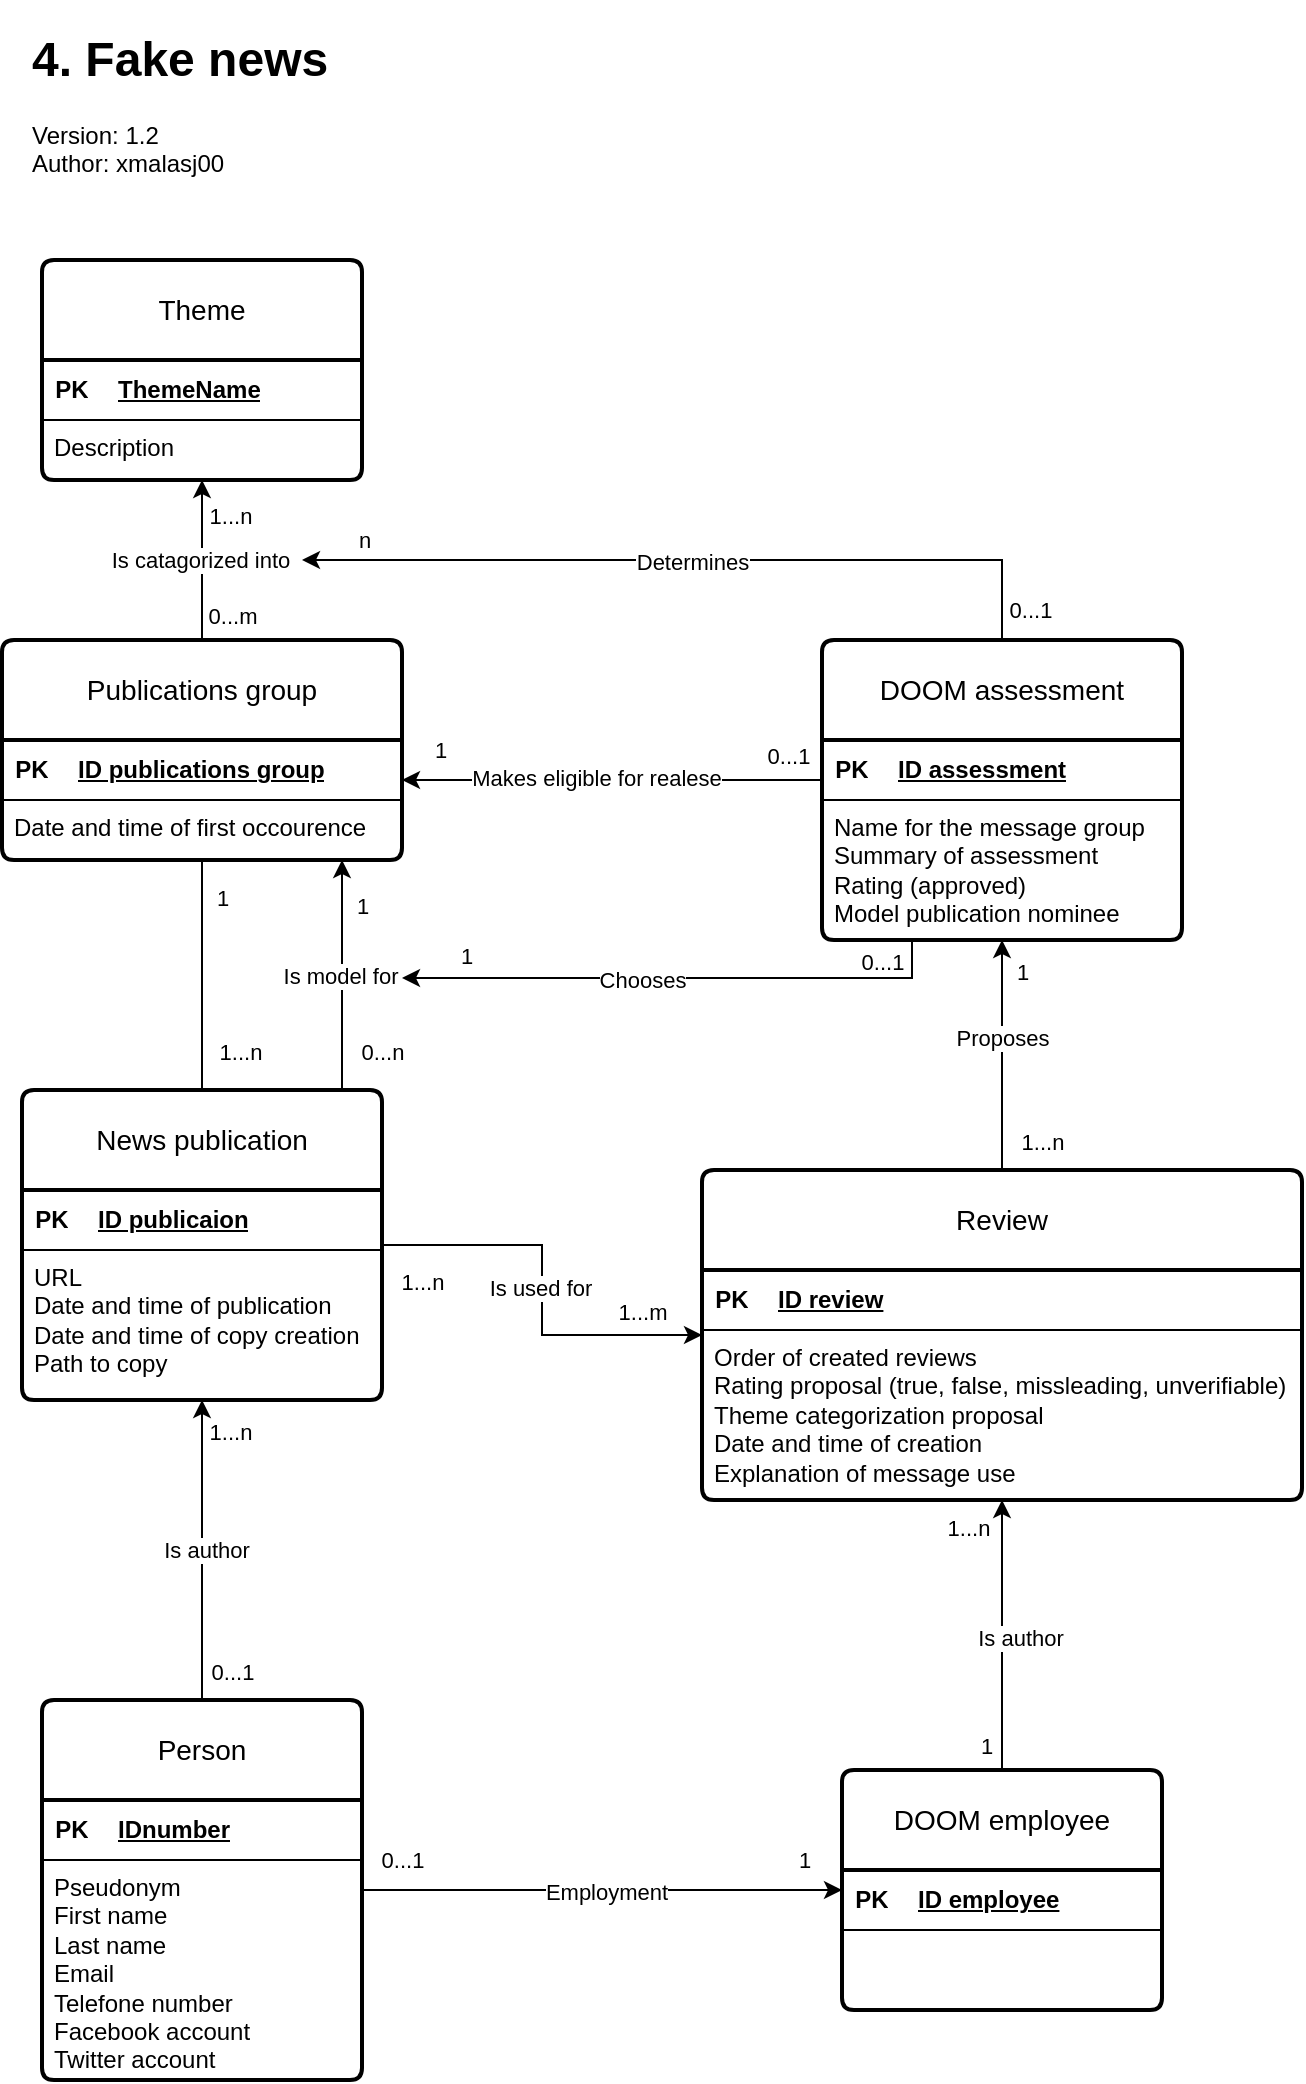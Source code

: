 <mxfile version="22.0.3" type="device" pages="3">
  <diagram name="Page-1" id="jzCJeAY906Bp5IOmcjlO">
    <mxGraphModel dx="115" dy="1662" grid="1" gridSize="10" guides="1" tooltips="1" connect="1" arrows="1" fold="1" page="1" pageScale="1" pageWidth="850" pageHeight="1100" math="0" shadow="0">
      <root>
        <mxCell id="0" />
        <mxCell id="1" parent="0" />
        <mxCell id="eXVUfyhc1ENFnslrEo9_-1" style="edgeStyle=orthogonalEdgeStyle;rounded=0;orthogonalLoop=1;jettySize=auto;html=1;startArrow=none;startFill=0;endArrow=none;endFill=0;" parent="1" source="eXVUfyhc1ENFnslrEo9_-125" target="eXVUfyhc1ENFnslrEo9_-123" edge="1">
          <mxGeometry relative="1" as="geometry" />
        </mxCell>
        <mxCell id="eXVUfyhc1ENFnslrEo9_-3" value="1...n" style="edgeLabel;html=1;align=center;verticalAlign=middle;resizable=0;points=[];" parent="eXVUfyhc1ENFnslrEo9_-1" vertex="1" connectable="0">
          <mxGeometry x="-0.457" y="2" relative="1" as="geometry">
            <mxPoint x="21" y="12" as="offset" />
          </mxGeometry>
        </mxCell>
        <mxCell id="eXVUfyhc1ENFnslrEo9_-4" value="1" style="edgeLabel;html=1;align=center;verticalAlign=middle;resizable=0;points=[];" parent="eXVUfyhc1ENFnslrEo9_-1" vertex="1" connectable="0">
          <mxGeometry x="0.486" relative="1" as="geometry">
            <mxPoint x="10" y="-11" as="offset" />
          </mxGeometry>
        </mxCell>
        <mxCell id="eXVUfyhc1ENFnslrEo9_-7" style="edgeStyle=orthogonalEdgeStyle;rounded=0;orthogonalLoop=1;jettySize=auto;html=1;" parent="1" source="eXVUfyhc1ENFnslrEo9_-133" target="eXVUfyhc1ENFnslrEo9_-125" edge="1">
          <mxGeometry relative="1" as="geometry">
            <mxPoint x="248" y="-235" as="targetPoint" />
            <Array as="points" />
            <mxPoint x="1120.048" y="-180" as="sourcePoint" />
          </mxGeometry>
        </mxCell>
        <mxCell id="eXVUfyhc1ENFnslrEo9_-26" value="1...n" style="edgeLabel;html=1;align=center;verticalAlign=middle;resizable=0;points=[];" parent="eXVUfyhc1ENFnslrEo9_-7" vertex="1" connectable="0">
          <mxGeometry x="0.676" y="2" relative="1" as="geometry">
            <mxPoint x="16" y="-9" as="offset" />
          </mxGeometry>
        </mxCell>
        <mxCell id="eXVUfyhc1ENFnslrEo9_-81" value="Is author" style="edgeLabel;html=1;align=center;verticalAlign=middle;resizable=0;points=[];" parent="eXVUfyhc1ENFnslrEo9_-7" vertex="1" connectable="0">
          <mxGeometry y="-2" relative="1" as="geometry">
            <mxPoint as="offset" />
          </mxGeometry>
        </mxCell>
        <mxCell id="urYyb6mPqTghkZXbsP7s-1" value="0...1" style="edgeLabel;html=1;align=center;verticalAlign=middle;resizable=0;points=[];" parent="eXVUfyhc1ENFnslrEo9_-7" vertex="1" connectable="0">
          <mxGeometry x="-0.838" y="2" relative="1" as="geometry">
            <mxPoint x="17" y="-2" as="offset" />
          </mxGeometry>
        </mxCell>
        <mxCell id="eXVUfyhc1ENFnslrEo9_-82" style="edgeStyle=orthogonalEdgeStyle;rounded=0;orthogonalLoop=1;jettySize=auto;html=1;" parent="1" source="urYyb6mPqTghkZXbsP7s-4" target="eXVUfyhc1ENFnslrEo9_-127" edge="1">
          <mxGeometry relative="1" as="geometry">
            <Array as="points" />
            <mxPoint x="1350" y="-180" as="sourcePoint" />
          </mxGeometry>
        </mxCell>
        <mxCell id="eXVUfyhc1ENFnslrEo9_-83" value="Is author" style="edgeLabel;html=1;align=center;verticalAlign=middle;resizable=0;points=[];rotation=0;" parent="eXVUfyhc1ENFnslrEo9_-82" vertex="1" connectable="0">
          <mxGeometry x="-0.04" relative="1" as="geometry">
            <mxPoint x="9" y="-1" as="offset" />
          </mxGeometry>
        </mxCell>
        <mxCell id="eXVUfyhc1ENFnslrEo9_-85" value="1...n" style="edgeLabel;html=1;align=center;verticalAlign=middle;resizable=0;points=[];rotation=0;" parent="eXVUfyhc1ENFnslrEo9_-82" vertex="1" connectable="0">
          <mxGeometry x="0.838" y="1" relative="1" as="geometry">
            <mxPoint x="-16" y="3" as="offset" />
          </mxGeometry>
        </mxCell>
        <mxCell id="eXVUfyhc1ENFnslrEo9_-86" value="1" style="edgeLabel;html=1;align=center;verticalAlign=middle;resizable=0;points=[];" parent="eXVUfyhc1ENFnslrEo9_-82" vertex="1" connectable="0">
          <mxGeometry x="-0.908" y="4" relative="1" as="geometry">
            <mxPoint x="-4" y="-6" as="offset" />
          </mxGeometry>
        </mxCell>
        <mxCell id="eXVUfyhc1ENFnslrEo9_-61" style="edgeStyle=orthogonalEdgeStyle;rounded=0;orthogonalLoop=1;jettySize=auto;html=1;" parent="1" source="eXVUfyhc1ENFnslrEo9_-127" target="eXVUfyhc1ENFnslrEo9_-121" edge="1">
          <mxGeometry relative="1" as="geometry" />
        </mxCell>
        <mxCell id="eXVUfyhc1ENFnslrEo9_-73" value="Proposes" style="edgeLabel;html=1;align=center;verticalAlign=middle;resizable=0;points=[];" parent="eXVUfyhc1ENFnslrEo9_-61" vertex="1" connectable="0">
          <mxGeometry x="0.141" y="1" relative="1" as="geometry">
            <mxPoint x="1" y="-1" as="offset" />
          </mxGeometry>
        </mxCell>
        <mxCell id="eXVUfyhc1ENFnslrEo9_-92" value="1...n" style="edgeLabel;html=1;align=center;verticalAlign=middle;resizable=0;points=[];" parent="eXVUfyhc1ENFnslrEo9_-61" vertex="1" connectable="0">
          <mxGeometry x="-0.827" y="1" relative="1" as="geometry">
            <mxPoint x="21" y="-4" as="offset" />
          </mxGeometry>
        </mxCell>
        <mxCell id="eXVUfyhc1ENFnslrEo9_-93" value="1" style="edgeLabel;html=1;align=center;verticalAlign=middle;resizable=0;points=[];" parent="eXVUfyhc1ENFnslrEo9_-61" vertex="1" connectable="0">
          <mxGeometry x="0.729" y="-1" relative="1" as="geometry">
            <mxPoint x="9" as="offset" />
          </mxGeometry>
        </mxCell>
        <mxCell id="eXVUfyhc1ENFnslrEo9_-57" style="edgeStyle=orthogonalEdgeStyle;rounded=0;orthogonalLoop=1;jettySize=auto;html=1;" parent="1" source="eXVUfyhc1ENFnslrEo9_-121" target="eXVUfyhc1ENFnslrEo9_-123" edge="1">
          <mxGeometry relative="1" as="geometry">
            <mxPoint x="278" y="-575" as="targetPoint" />
            <Array as="points">
              <mxPoint x="1230" y="-700" />
              <mxPoint x="1230" y="-700" />
            </Array>
          </mxGeometry>
        </mxCell>
        <mxCell id="eXVUfyhc1ENFnslrEo9_-58" value="Makes eligible for realese" style="edgeLabel;html=1;align=center;verticalAlign=middle;resizable=0;points=[];" parent="eXVUfyhc1ENFnslrEo9_-57" vertex="1" connectable="0">
          <mxGeometry x="0.074" y="1" relative="1" as="geometry">
            <mxPoint y="-2" as="offset" />
          </mxGeometry>
        </mxCell>
        <mxCell id="eXVUfyhc1ENFnslrEo9_-59" value="1" style="edgeLabel;html=1;align=center;verticalAlign=middle;resizable=0;points=[];" parent="eXVUfyhc1ENFnslrEo9_-57" vertex="1" connectable="0">
          <mxGeometry x="0.691" relative="1" as="geometry">
            <mxPoint x="-14" y="-15" as="offset" />
          </mxGeometry>
        </mxCell>
        <mxCell id="urYyb6mPqTghkZXbsP7s-15" value="0...1" style="edgeLabel;html=1;align=center;verticalAlign=middle;resizable=0;points=[];" parent="eXVUfyhc1ENFnslrEo9_-57" vertex="1" connectable="0">
          <mxGeometry x="-0.84" y="-3" relative="1" as="geometry">
            <mxPoint y="-9" as="offset" />
          </mxGeometry>
        </mxCell>
        <mxCell id="9F37Rdby8hNlXa3aK6KE-1" style="edgeStyle=orthogonalEdgeStyle;rounded=0;orthogonalLoop=1;jettySize=auto;html=1;" edge="1" parent="1" source="eXVUfyhc1ENFnslrEo9_-121">
          <mxGeometry relative="1" as="geometry">
            <mxPoint x="1120" y="-810" as="targetPoint" />
            <Array as="points">
              <mxPoint x="1470" y="-810" />
            </Array>
          </mxGeometry>
        </mxCell>
        <mxCell id="9F37Rdby8hNlXa3aK6KE-6" value="Determines" style="edgeLabel;html=1;align=center;verticalAlign=middle;resizable=0;points=[];" vertex="1" connectable="0" parent="9F37Rdby8hNlXa3aK6KE-1">
          <mxGeometry x="0.002" y="1" relative="1" as="geometry">
            <mxPoint as="offset" />
          </mxGeometry>
        </mxCell>
        <mxCell id="9F37Rdby8hNlXa3aK6KE-7" value="0...1" style="edgeLabel;html=1;align=center;verticalAlign=middle;resizable=0;points=[];" vertex="1" connectable="0" parent="9F37Rdby8hNlXa3aK6KE-1">
          <mxGeometry x="-0.923" y="-1" relative="1" as="geometry">
            <mxPoint x="13" as="offset" />
          </mxGeometry>
        </mxCell>
        <mxCell id="9F37Rdby8hNlXa3aK6KE-8" value="n" style="edgeLabel;html=1;align=center;verticalAlign=middle;resizable=0;points=[];" vertex="1" connectable="0" parent="9F37Rdby8hNlXa3aK6KE-1">
          <mxGeometry x="0.843" y="-1" relative="1" as="geometry">
            <mxPoint y="-9" as="offset" />
          </mxGeometry>
        </mxCell>
        <mxCell id="eXVUfyhc1ENFnslrEo9_-121" value="DOOM assessment" style="swimlane;childLayout=stackLayout;horizontal=1;startSize=50;horizontalStack=0;rounded=1;fontSize=14;fontStyle=0;strokeWidth=2;resizeParent=0;resizeLast=1;shadow=0;dashed=0;align=center;arcSize=4;whiteSpace=wrap;html=1;" parent="1" vertex="1">
          <mxGeometry x="1380" y="-770" width="180" height="150" as="geometry" />
        </mxCell>
        <mxCell id="eXVUfyhc1ENFnslrEo9_-160" value="" style="shape=table;startSize=0;container=1;collapsible=1;childLayout=tableLayout;fixedRows=1;rowLines=0;fontStyle=0;align=center;resizeLast=1;strokeColor=none;fillColor=none;collapsible=0;" parent="eXVUfyhc1ENFnslrEo9_-121" vertex="1">
          <mxGeometry y="50" width="180" height="30" as="geometry" />
        </mxCell>
        <mxCell id="eXVUfyhc1ENFnslrEo9_-201" value="" style="shape=tableRow;horizontal=0;startSize=0;swimlaneHead=0;swimlaneBody=0;fillColor=none;collapsible=0;dropTarget=0;points=[[0,0.5],[1,0.5]];portConstraint=eastwest;top=0;left=0;right=0;bottom=1;" parent="eXVUfyhc1ENFnslrEo9_-160" vertex="1">
          <mxGeometry width="180" height="30" as="geometry" />
        </mxCell>
        <mxCell id="eXVUfyhc1ENFnslrEo9_-202" value="PK" style="shape=partialRectangle;connectable=0;fillColor=none;top=0;left=0;bottom=0;right=0;fontStyle=1;overflow=hidden;whiteSpace=wrap;html=1;" parent="eXVUfyhc1ENFnslrEo9_-201" vertex="1">
          <mxGeometry width="30" height="30" as="geometry">
            <mxRectangle width="30" height="30" as="alternateBounds" />
          </mxGeometry>
        </mxCell>
        <mxCell id="eXVUfyhc1ENFnslrEo9_-203" value="ID assessment" style="shape=partialRectangle;connectable=0;fillColor=none;top=0;left=0;bottom=0;right=0;align=left;spacingLeft=6;fontStyle=5;overflow=hidden;whiteSpace=wrap;html=1;" parent="eXVUfyhc1ENFnslrEo9_-201" vertex="1">
          <mxGeometry x="30" width="150" height="30" as="geometry">
            <mxRectangle width="150" height="30" as="alternateBounds" />
          </mxGeometry>
        </mxCell>
        <mxCell id="eXVUfyhc1ENFnslrEo9_-122" value="Name for the message group&lt;br&gt;Summary of assessment&lt;br&gt;Rating (approved)&lt;br&gt;Model publication nominee" style="align=left;strokeColor=none;fillColor=none;spacingLeft=4;fontSize=12;verticalAlign=top;resizable=0;rotatable=0;part=1;html=1;" parent="eXVUfyhc1ENFnslrEo9_-121" vertex="1">
          <mxGeometry y="80" width="180" height="70" as="geometry" />
        </mxCell>
        <mxCell id="eXVUfyhc1ENFnslrEo9_-207" style="edgeStyle=orthogonalEdgeStyle;rounded=0;orthogonalLoop=1;jettySize=auto;html=1;exitX=0.5;exitY=0;exitDx=0;exitDy=0;" parent="1" source="eXVUfyhc1ENFnslrEo9_-123" target="eXVUfyhc1ENFnslrEo9_-129" edge="1">
          <mxGeometry relative="1" as="geometry" />
        </mxCell>
        <mxCell id="eXVUfyhc1ENFnslrEo9_-208" value="Is catagorized into" style="edgeLabel;html=1;align=center;verticalAlign=middle;resizable=0;points=[];" parent="eXVUfyhc1ENFnslrEo9_-207" vertex="1" connectable="0">
          <mxGeometry x="-0.005" y="1" relative="1" as="geometry">
            <mxPoint as="offset" />
          </mxGeometry>
        </mxCell>
        <mxCell id="eXVUfyhc1ENFnslrEo9_-209" value="1...n" style="edgeLabel;html=1;align=center;verticalAlign=middle;resizable=0;points=[];" parent="eXVUfyhc1ENFnslrEo9_-207" vertex="1" connectable="0">
          <mxGeometry x="0.553" y="1" relative="1" as="geometry">
            <mxPoint x="15" as="offset" />
          </mxGeometry>
        </mxCell>
        <mxCell id="eXVUfyhc1ENFnslrEo9_-210" value="0...m" style="edgeLabel;html=1;align=center;verticalAlign=middle;resizable=0;points=[];" parent="eXVUfyhc1ENFnslrEo9_-207" vertex="1" connectable="0">
          <mxGeometry x="-0.659" y="-1" relative="1" as="geometry">
            <mxPoint x="14" y="1" as="offset" />
          </mxGeometry>
        </mxCell>
        <mxCell id="eXVUfyhc1ENFnslrEo9_-123" value="Publications group" style="swimlane;childLayout=stackLayout;horizontal=1;startSize=50;horizontalStack=0;rounded=1;fontSize=14;fontStyle=0;strokeWidth=2;resizeParent=0;resizeLast=1;shadow=0;dashed=0;align=center;arcSize=4;whiteSpace=wrap;html=1;" parent="1" vertex="1">
          <mxGeometry x="970" y="-770" width="200" height="110" as="geometry" />
        </mxCell>
        <mxCell id="eXVUfyhc1ENFnslrEo9_-143" value="" style="shape=table;startSize=0;container=1;collapsible=1;childLayout=tableLayout;fixedRows=1;rowLines=0;fontStyle=0;align=center;resizeLast=1;strokeColor=none;fillColor=none;collapsible=0;" parent="eXVUfyhc1ENFnslrEo9_-123" vertex="1">
          <mxGeometry y="50" width="200" height="30" as="geometry" />
        </mxCell>
        <mxCell id="eXVUfyhc1ENFnslrEo9_-144" value="" style="shape=tableRow;horizontal=0;startSize=0;swimlaneHead=0;swimlaneBody=0;fillColor=none;collapsible=0;dropTarget=0;points=[[0,0.5],[1,0.5]];portConstraint=eastwest;top=0;left=0;right=0;bottom=1;" parent="eXVUfyhc1ENFnslrEo9_-143" vertex="1">
          <mxGeometry width="200" height="30" as="geometry" />
        </mxCell>
        <mxCell id="eXVUfyhc1ENFnslrEo9_-145" value="PK" style="shape=partialRectangle;connectable=0;fillColor=none;top=0;left=0;bottom=0;right=0;fontStyle=1;overflow=hidden;whiteSpace=wrap;html=1;" parent="eXVUfyhc1ENFnslrEo9_-144" vertex="1">
          <mxGeometry width="30" height="30" as="geometry">
            <mxRectangle width="30" height="30" as="alternateBounds" />
          </mxGeometry>
        </mxCell>
        <mxCell id="eXVUfyhc1ENFnslrEo9_-146" value="&lt;b style=&quot;&quot;&gt;ID publications group&lt;/b&gt;" style="shape=partialRectangle;connectable=0;fillColor=none;top=0;left=0;bottom=0;right=0;align=left;spacingLeft=6;fontStyle=5;overflow=hidden;whiteSpace=wrap;html=1;" parent="eXVUfyhc1ENFnslrEo9_-144" vertex="1">
          <mxGeometry x="30" width="170" height="30" as="geometry">
            <mxRectangle width="170" height="30" as="alternateBounds" />
          </mxGeometry>
        </mxCell>
        <mxCell id="eXVUfyhc1ENFnslrEo9_-124" value="Date and time of first occourence" style="align=left;strokeColor=none;fillColor=none;spacingLeft=4;fontSize=12;verticalAlign=top;resizable=0;rotatable=0;part=1;html=1;" parent="eXVUfyhc1ENFnslrEo9_-123" vertex="1">
          <mxGeometry y="80" width="200" height="30" as="geometry" />
        </mxCell>
        <mxCell id="TGEkAZNxtUuS4Z9xAgS--1" style="edgeStyle=orthogonalEdgeStyle;rounded=0;orthogonalLoop=1;jettySize=auto;html=1;" edge="1" parent="1" source="eXVUfyhc1ENFnslrEo9_-125" target="eXVUfyhc1ENFnslrEo9_-127">
          <mxGeometry relative="1" as="geometry" />
        </mxCell>
        <mxCell id="TGEkAZNxtUuS4Z9xAgS--2" value="1...n" style="edgeLabel;html=1;align=center;verticalAlign=middle;resizable=0;points=[];" vertex="1" connectable="0" parent="TGEkAZNxtUuS4Z9xAgS--1">
          <mxGeometry x="-0.803" y="-1" relative="1" as="geometry">
            <mxPoint y="17" as="offset" />
          </mxGeometry>
        </mxCell>
        <mxCell id="TGEkAZNxtUuS4Z9xAgS--3" value="1...m" style="edgeLabel;html=1;align=center;verticalAlign=middle;resizable=0;points=[];" vertex="1" connectable="0" parent="TGEkAZNxtUuS4Z9xAgS--1">
          <mxGeometry x="0.797" y="-3" relative="1" as="geometry">
            <mxPoint x="-9" y="-15" as="offset" />
          </mxGeometry>
        </mxCell>
        <mxCell id="TGEkAZNxtUuS4Z9xAgS--4" value="Is used for" style="edgeLabel;html=1;align=center;verticalAlign=middle;resizable=0;points=[];" vertex="1" connectable="0" parent="TGEkAZNxtUuS4Z9xAgS--1">
          <mxGeometry x="-0.013" y="-1" relative="1" as="geometry">
            <mxPoint as="offset" />
          </mxGeometry>
        </mxCell>
        <mxCell id="9F37Rdby8hNlXa3aK6KE-2" style="edgeStyle=orthogonalEdgeStyle;rounded=0;orthogonalLoop=1;jettySize=auto;html=1;" edge="1" parent="1" source="eXVUfyhc1ENFnslrEo9_-125" target="eXVUfyhc1ENFnslrEo9_-123">
          <mxGeometry relative="1" as="geometry">
            <Array as="points">
              <mxPoint x="1140" y="-600" />
              <mxPoint x="1140" y="-600" />
            </Array>
          </mxGeometry>
        </mxCell>
        <mxCell id="9F37Rdby8hNlXa3aK6KE-3" value="Is model for" style="edgeLabel;html=1;align=center;verticalAlign=middle;resizable=0;points=[];" vertex="1" connectable="0" parent="9F37Rdby8hNlXa3aK6KE-2">
          <mxGeometry x="-0.009" y="1" relative="1" as="geometry">
            <mxPoint as="offset" />
          </mxGeometry>
        </mxCell>
        <mxCell id="9F37Rdby8hNlXa3aK6KE-4" value="0...n" style="edgeLabel;html=1;align=center;verticalAlign=middle;resizable=0;points=[];" vertex="1" connectable="0" parent="9F37Rdby8hNlXa3aK6KE-2">
          <mxGeometry x="-0.657" relative="1" as="geometry">
            <mxPoint x="20" as="offset" />
          </mxGeometry>
        </mxCell>
        <mxCell id="9F37Rdby8hNlXa3aK6KE-5" value="1" style="edgeLabel;html=1;align=center;verticalAlign=middle;resizable=0;points=[];" vertex="1" connectable="0" parent="9F37Rdby8hNlXa3aK6KE-2">
          <mxGeometry x="0.448" y="3" relative="1" as="geometry">
            <mxPoint x="13" y="-9" as="offset" />
          </mxGeometry>
        </mxCell>
        <mxCell id="eXVUfyhc1ENFnslrEo9_-125" value="News publication" style="swimlane;childLayout=stackLayout;horizontal=1;startSize=50;horizontalStack=0;rounded=1;fontSize=14;fontStyle=0;strokeWidth=2;resizeParent=0;resizeLast=1;shadow=0;dashed=0;align=center;arcSize=4;whiteSpace=wrap;html=1;" parent="1" vertex="1">
          <mxGeometry x="980" y="-545" width="180" height="155" as="geometry" />
        </mxCell>
        <mxCell id="eXVUfyhc1ENFnslrEo9_-147" value="" style="shape=table;startSize=0;container=1;collapsible=1;childLayout=tableLayout;fixedRows=1;rowLines=0;fontStyle=0;align=center;resizeLast=1;strokeColor=none;fillColor=none;collapsible=0;" parent="eXVUfyhc1ENFnslrEo9_-125" vertex="1">
          <mxGeometry y="50" width="180" height="30" as="geometry" />
        </mxCell>
        <mxCell id="eXVUfyhc1ENFnslrEo9_-198" value="" style="shape=tableRow;horizontal=0;startSize=0;swimlaneHead=0;swimlaneBody=0;fillColor=none;collapsible=0;dropTarget=0;points=[[0,0.5],[1,0.5]];portConstraint=eastwest;top=0;left=0;right=0;bottom=1;" parent="eXVUfyhc1ENFnslrEo9_-147" vertex="1">
          <mxGeometry width="180" height="30" as="geometry" />
        </mxCell>
        <mxCell id="eXVUfyhc1ENFnslrEo9_-199" value="PK" style="shape=partialRectangle;connectable=0;fillColor=none;top=0;left=0;bottom=0;right=0;fontStyle=1;overflow=hidden;whiteSpace=wrap;html=1;" parent="eXVUfyhc1ENFnslrEo9_-198" vertex="1">
          <mxGeometry width="30" height="30" as="geometry">
            <mxRectangle width="30" height="30" as="alternateBounds" />
          </mxGeometry>
        </mxCell>
        <mxCell id="eXVUfyhc1ENFnslrEo9_-200" value="ID publicaion" style="shape=partialRectangle;connectable=0;fillColor=none;top=0;left=0;bottom=0;right=0;align=left;spacingLeft=6;fontStyle=5;overflow=hidden;whiteSpace=wrap;html=1;" parent="eXVUfyhc1ENFnslrEo9_-198" vertex="1">
          <mxGeometry x="30" width="150" height="30" as="geometry">
            <mxRectangle width="150" height="30" as="alternateBounds" />
          </mxGeometry>
        </mxCell>
        <mxCell id="eXVUfyhc1ENFnslrEo9_-126" value="URL&lt;br&gt;Date and time of publication&lt;br&gt;Date and time of copy creation&lt;br&gt;Path to copy&lt;b style=&quot;&quot;&gt;&lt;br&gt;&lt;/b&gt;" style="align=left;strokeColor=none;fillColor=none;spacingLeft=4;fontSize=12;verticalAlign=top;resizable=0;rotatable=0;part=1;html=1;" parent="eXVUfyhc1ENFnslrEo9_-125" vertex="1">
          <mxGeometry y="80" width="180" height="75" as="geometry" />
        </mxCell>
        <mxCell id="eXVUfyhc1ENFnslrEo9_-127" value="Review" style="swimlane;childLayout=stackLayout;horizontal=1;startSize=50;horizontalStack=0;rounded=1;fontSize=14;fontStyle=0;strokeWidth=2;resizeParent=0;resizeLast=1;shadow=0;dashed=0;align=center;arcSize=4;whiteSpace=wrap;html=1;" parent="1" vertex="1">
          <mxGeometry x="1320" y="-505" width="300" height="165" as="geometry" />
        </mxCell>
        <mxCell id="eXVUfyhc1ENFnslrEo9_-164" value="" style="shape=table;startSize=0;container=1;collapsible=1;childLayout=tableLayout;fixedRows=1;rowLines=0;fontStyle=0;align=center;resizeLast=1;strokeColor=none;fillColor=none;collapsible=0;" parent="eXVUfyhc1ENFnslrEo9_-127" vertex="1">
          <mxGeometry y="50" width="300" height="30" as="geometry" />
        </mxCell>
        <mxCell id="eXVUfyhc1ENFnslrEo9_-204" value="" style="shape=tableRow;horizontal=0;startSize=0;swimlaneHead=0;swimlaneBody=0;fillColor=none;collapsible=0;dropTarget=0;points=[[0,0.5],[1,0.5]];portConstraint=eastwest;top=0;left=0;right=0;bottom=1;" parent="eXVUfyhc1ENFnslrEo9_-164" vertex="1">
          <mxGeometry width="300" height="30" as="geometry" />
        </mxCell>
        <mxCell id="eXVUfyhc1ENFnslrEo9_-205" value="PK" style="shape=partialRectangle;connectable=0;fillColor=none;top=0;left=0;bottom=0;right=0;fontStyle=1;overflow=hidden;whiteSpace=wrap;html=1;" parent="eXVUfyhc1ENFnslrEo9_-204" vertex="1">
          <mxGeometry width="30" height="30" as="geometry">
            <mxRectangle width="30" height="30" as="alternateBounds" />
          </mxGeometry>
        </mxCell>
        <mxCell id="eXVUfyhc1ENFnslrEo9_-206" value="ID review" style="shape=partialRectangle;connectable=0;fillColor=none;top=0;left=0;bottom=0;right=0;align=left;spacingLeft=6;fontStyle=5;overflow=hidden;whiteSpace=wrap;html=1;" parent="eXVUfyhc1ENFnslrEo9_-204" vertex="1">
          <mxGeometry x="30" width="270" height="30" as="geometry">
            <mxRectangle width="270" height="30" as="alternateBounds" />
          </mxGeometry>
        </mxCell>
        <mxCell id="eXVUfyhc1ENFnslrEo9_-128" value="Order of created reviews&lt;br&gt;Rating proposal (true, false, missleading, unverifiable)&lt;br&gt;Theme categorization proposal&lt;br&gt;Date and time of creation&lt;br&gt;Explanation of message use&lt;b&gt;&lt;br&gt;&lt;/b&gt;" style="align=left;strokeColor=none;fillColor=none;spacingLeft=4;fontSize=12;verticalAlign=top;resizable=0;rotatable=0;part=1;html=1;" parent="eXVUfyhc1ENFnslrEo9_-127" vertex="1">
          <mxGeometry y="80" width="300" height="85" as="geometry" />
        </mxCell>
        <mxCell id="eXVUfyhc1ENFnslrEo9_-129" value="Theme" style="swimlane;childLayout=stackLayout;horizontal=1;startSize=50;horizontalStack=0;rounded=1;fontSize=14;fontStyle=0;strokeWidth=2;resizeParent=0;resizeLast=1;shadow=0;dashed=0;align=center;arcSize=4;whiteSpace=wrap;html=1;" parent="1" vertex="1">
          <mxGeometry x="990" y="-960" width="160" height="110" as="geometry" />
        </mxCell>
        <mxCell id="eXVUfyhc1ENFnslrEo9_-155" value="" style="shape=table;startSize=0;container=1;collapsible=1;childLayout=tableLayout;fixedRows=1;rowLines=0;fontStyle=0;align=center;resizeLast=1;strokeColor=none;fillColor=none;collapsible=0;" parent="eXVUfyhc1ENFnslrEo9_-129" vertex="1">
          <mxGeometry y="50" width="160" height="30" as="geometry" />
        </mxCell>
        <mxCell id="eXVUfyhc1ENFnslrEo9_-156" value="" style="shape=tableRow;horizontal=0;startSize=0;swimlaneHead=0;swimlaneBody=0;fillColor=none;collapsible=0;dropTarget=0;points=[[0,0.5],[1,0.5]];portConstraint=eastwest;top=0;left=0;right=0;bottom=1;" parent="eXVUfyhc1ENFnslrEo9_-155" vertex="1">
          <mxGeometry width="160" height="30" as="geometry" />
        </mxCell>
        <mxCell id="eXVUfyhc1ENFnslrEo9_-157" value="PK" style="shape=partialRectangle;connectable=0;fillColor=none;top=0;left=0;bottom=0;right=0;fontStyle=1;overflow=hidden;whiteSpace=wrap;html=1;" parent="eXVUfyhc1ENFnslrEo9_-156" vertex="1">
          <mxGeometry width="30" height="30" as="geometry">
            <mxRectangle width="30" height="30" as="alternateBounds" />
          </mxGeometry>
        </mxCell>
        <mxCell id="eXVUfyhc1ENFnslrEo9_-158" value="ThemeName" style="shape=partialRectangle;connectable=0;fillColor=none;top=0;left=0;bottom=0;right=0;align=left;spacingLeft=6;fontStyle=5;overflow=hidden;whiteSpace=wrap;html=1;" parent="eXVUfyhc1ENFnslrEo9_-156" vertex="1">
          <mxGeometry x="30" width="130" height="30" as="geometry">
            <mxRectangle width="130" height="30" as="alternateBounds" />
          </mxGeometry>
        </mxCell>
        <mxCell id="eXVUfyhc1ENFnslrEo9_-130" value="Description&lt;b style=&quot;&quot;&gt;&lt;br&gt;&lt;/b&gt;" style="align=left;strokeColor=none;fillColor=none;spacingLeft=4;fontSize=12;verticalAlign=top;resizable=0;rotatable=0;part=1;html=1;" parent="eXVUfyhc1ENFnslrEo9_-129" vertex="1">
          <mxGeometry y="80" width="160" height="30" as="geometry" />
        </mxCell>
        <mxCell id="urYyb6mPqTghkZXbsP7s-11" style="edgeStyle=orthogonalEdgeStyle;rounded=0;orthogonalLoop=1;jettySize=auto;html=1;endArrow=classic;endFill=1;" parent="1" source="eXVUfyhc1ENFnslrEo9_-133" target="urYyb6mPqTghkZXbsP7s-4" edge="1">
          <mxGeometry relative="1" as="geometry" />
        </mxCell>
        <mxCell id="urYyb6mPqTghkZXbsP7s-12" value="Employment" style="edgeLabel;html=1;align=center;verticalAlign=middle;resizable=0;points=[];" parent="urYyb6mPqTghkZXbsP7s-11" vertex="1" connectable="0">
          <mxGeometry x="0.013" y="-1" relative="1" as="geometry">
            <mxPoint as="offset" />
          </mxGeometry>
        </mxCell>
        <mxCell id="urYyb6mPqTghkZXbsP7s-13" value="1" style="edgeLabel;html=1;align=center;verticalAlign=middle;resizable=0;points=[];" parent="urYyb6mPqTghkZXbsP7s-11" vertex="1" connectable="0">
          <mxGeometry x="-0.797" y="3" relative="1" as="geometry">
            <mxPoint x="196" y="-12" as="offset" />
          </mxGeometry>
        </mxCell>
        <mxCell id="urYyb6mPqTghkZXbsP7s-14" value="0...1" style="edgeLabel;html=1;align=center;verticalAlign=middle;resizable=0;points=[];" parent="urYyb6mPqTghkZXbsP7s-11" vertex="1" connectable="0">
          <mxGeometry x="0.708" y="1" relative="1" as="geometry">
            <mxPoint x="-185" y="-14" as="offset" />
          </mxGeometry>
        </mxCell>
        <mxCell id="eXVUfyhc1ENFnslrEo9_-133" value="Person" style="swimlane;childLayout=stackLayout;horizontal=1;startSize=50;horizontalStack=0;rounded=1;fontSize=14;fontStyle=0;strokeWidth=2;resizeParent=0;resizeLast=1;shadow=0;dashed=0;align=center;arcSize=4;whiteSpace=wrap;html=1;" parent="1" vertex="1">
          <mxGeometry x="990" y="-240" width="160" height="190" as="geometry" />
        </mxCell>
        <mxCell id="eXVUfyhc1ENFnslrEo9_-151" value="" style="shape=table;startSize=0;container=1;collapsible=1;childLayout=tableLayout;fixedRows=1;rowLines=0;fontStyle=0;align=center;resizeLast=1;strokeColor=none;fillColor=none;collapsible=0;" parent="eXVUfyhc1ENFnslrEo9_-133" vertex="1">
          <mxGeometry y="50" width="160" height="30" as="geometry" />
        </mxCell>
        <mxCell id="eXVUfyhc1ENFnslrEo9_-152" value="" style="shape=tableRow;horizontal=0;startSize=0;swimlaneHead=0;swimlaneBody=0;fillColor=none;collapsible=0;dropTarget=0;points=[[0,0.5],[1,0.5]];portConstraint=eastwest;top=0;left=0;right=0;bottom=1;" parent="eXVUfyhc1ENFnslrEo9_-151" vertex="1">
          <mxGeometry width="160" height="30" as="geometry" />
        </mxCell>
        <mxCell id="eXVUfyhc1ENFnslrEo9_-153" value="PK" style="shape=partialRectangle;connectable=0;fillColor=none;top=0;left=0;bottom=0;right=0;fontStyle=1;overflow=hidden;whiteSpace=wrap;html=1;" parent="eXVUfyhc1ENFnslrEo9_-152" vertex="1">
          <mxGeometry width="30" height="30" as="geometry">
            <mxRectangle width="30" height="30" as="alternateBounds" />
          </mxGeometry>
        </mxCell>
        <mxCell id="eXVUfyhc1ENFnslrEo9_-154" value="IDnumber" style="shape=partialRectangle;connectable=0;fillColor=none;top=0;left=0;bottom=0;right=0;align=left;spacingLeft=6;fontStyle=5;overflow=hidden;whiteSpace=wrap;html=1;" parent="eXVUfyhc1ENFnslrEo9_-152" vertex="1">
          <mxGeometry x="30" width="130" height="30" as="geometry">
            <mxRectangle width="130" height="30" as="alternateBounds" />
          </mxGeometry>
        </mxCell>
        <mxCell id="eXVUfyhc1ENFnslrEo9_-134" value="Pseudonym&lt;br&gt;First name&lt;br&gt;Last name&lt;br&gt;Email&lt;br&gt;Telefone number&lt;br&gt;Facebook account&lt;br&gt;Twitter account&lt;b style=&quot;&quot;&gt;&lt;br&gt;&lt;/b&gt;" style="align=left;strokeColor=none;fillColor=none;spacingLeft=4;fontSize=12;verticalAlign=top;resizable=0;rotatable=0;part=1;html=1;" parent="eXVUfyhc1ENFnslrEo9_-133" vertex="1">
          <mxGeometry y="80" width="160" height="110" as="geometry" />
        </mxCell>
        <mxCell id="urYyb6mPqTghkZXbsP7s-4" value="DOOM employee" style="swimlane;childLayout=stackLayout;horizontal=1;startSize=50;horizontalStack=0;rounded=1;fontSize=14;fontStyle=0;strokeWidth=2;resizeParent=0;resizeLast=1;shadow=0;dashed=0;align=center;arcSize=4;whiteSpace=wrap;html=1;" parent="1" vertex="1">
          <mxGeometry x="1390" y="-205" width="160" height="120" as="geometry" />
        </mxCell>
        <mxCell id="urYyb6mPqTghkZXbsP7s-6" value="" style="shape=table;startSize=0;container=1;collapsible=1;childLayout=tableLayout;fixedRows=1;rowLines=0;fontStyle=0;align=center;resizeLast=1;strokeColor=none;fillColor=none;collapsible=0;" parent="urYyb6mPqTghkZXbsP7s-4" vertex="1">
          <mxGeometry y="50" width="160" height="70" as="geometry" />
        </mxCell>
        <mxCell id="urYyb6mPqTghkZXbsP7s-7" value="" style="shape=tableRow;horizontal=0;startSize=0;swimlaneHead=0;swimlaneBody=0;fillColor=none;collapsible=0;dropTarget=0;points=[[0,0.5],[1,0.5]];portConstraint=eastwest;top=0;left=0;right=0;bottom=1;" parent="urYyb6mPqTghkZXbsP7s-6" vertex="1">
          <mxGeometry width="160" height="30" as="geometry" />
        </mxCell>
        <mxCell id="urYyb6mPqTghkZXbsP7s-8" value="PK" style="shape=partialRectangle;connectable=0;fillColor=none;top=0;left=0;bottom=0;right=0;fontStyle=1;overflow=hidden;whiteSpace=wrap;html=1;" parent="urYyb6mPqTghkZXbsP7s-7" vertex="1">
          <mxGeometry width="30" height="30" as="geometry">
            <mxRectangle width="30" height="30" as="alternateBounds" />
          </mxGeometry>
        </mxCell>
        <mxCell id="urYyb6mPqTghkZXbsP7s-9" value="ID employee" style="shape=partialRectangle;connectable=0;fillColor=none;top=0;left=0;bottom=0;right=0;align=left;spacingLeft=6;fontStyle=5;overflow=hidden;whiteSpace=wrap;html=1;" parent="urYyb6mPqTghkZXbsP7s-7" vertex="1">
          <mxGeometry x="30" width="130" height="30" as="geometry">
            <mxRectangle width="130" height="30" as="alternateBounds" />
          </mxGeometry>
        </mxCell>
        <mxCell id="urYyb6mPqTghkZXbsP7s-10" style="edgeStyle=orthogonalEdgeStyle;rounded=0;orthogonalLoop=1;jettySize=auto;html=1;exitX=0.5;exitY=1;exitDx=0;exitDy=0;" parent="urYyb6mPqTghkZXbsP7s-4" source="urYyb6mPqTghkZXbsP7s-6" target="urYyb6mPqTghkZXbsP7s-6" edge="1">
          <mxGeometry relative="1" as="geometry" />
        </mxCell>
        <mxCell id="zv_RfcFjtcFW5VsuAwkz-2" value="&lt;h1&gt;4. Fake news&lt;/h1&gt;&lt;div&gt;Version: 1.2&lt;/div&gt;&lt;div&gt;Author: xmalasj00&lt;/div&gt;" style="text;html=1;strokeColor=none;fillColor=none;spacing=5;spacingTop=-20;whiteSpace=wrap;overflow=hidden;rounded=0;" parent="1" vertex="1">
          <mxGeometry x="980" y="-1080" width="190" height="120" as="geometry" />
        </mxCell>
        <mxCell id="9F37Rdby8hNlXa3aK6KE-9" style="edgeStyle=orthogonalEdgeStyle;rounded=0;orthogonalLoop=1;jettySize=auto;html=1;" edge="1" parent="1" source="eXVUfyhc1ENFnslrEo9_-121">
          <mxGeometry relative="1" as="geometry">
            <mxPoint x="1170" y="-601" as="targetPoint" />
            <mxPoint x="1425" y="-631" as="sourcePoint" />
            <Array as="points">
              <mxPoint x="1425" y="-601" />
            </Array>
          </mxGeometry>
        </mxCell>
        <mxCell id="9F37Rdby8hNlXa3aK6KE-10" value="Chooses" style="edgeLabel;html=1;align=center;verticalAlign=middle;resizable=0;points=[];" vertex="1" connectable="0" parent="9F37Rdby8hNlXa3aK6KE-9">
          <mxGeometry x="0.125" y="1" relative="1" as="geometry">
            <mxPoint as="offset" />
          </mxGeometry>
        </mxCell>
        <mxCell id="9F37Rdby8hNlXa3aK6KE-11" value="1" style="edgeLabel;html=1;align=center;verticalAlign=middle;resizable=0;points=[];" vertex="1" connectable="0" parent="9F37Rdby8hNlXa3aK6KE-9">
          <mxGeometry x="0.771" y="1" relative="1" as="geometry">
            <mxPoint y="-12" as="offset" />
          </mxGeometry>
        </mxCell>
        <mxCell id="9F37Rdby8hNlXa3aK6KE-12" value="0...1" style="edgeLabel;html=1;align=center;verticalAlign=middle;resizable=0;points=[];" vertex="1" connectable="0" parent="9F37Rdby8hNlXa3aK6KE-9">
          <mxGeometry x="-0.923" y="4" relative="1" as="geometry">
            <mxPoint x="-19" as="offset" />
          </mxGeometry>
        </mxCell>
      </root>
    </mxGraphModel>
  </diagram>
  <diagram id="mu5_5J06m74BgOQLEh0K" name="Page-2">
    <mxGraphModel dx="371" dy="1817" grid="1" gridSize="10" guides="1" tooltips="1" connect="1" arrows="1" fold="1" page="1" pageScale="1" pageWidth="850" pageHeight="1100" math="0" shadow="0">
      <root>
        <mxCell id="0" />
        <mxCell id="1" parent="0" />
        <mxCell id="sRmcbPq-c6p5Zu36f0J3-1" style="edgeStyle=orthogonalEdgeStyle;rounded=0;orthogonalLoop=1;jettySize=auto;html=1;startArrow=none;startFill=0;endArrow=none;endFill=0;" parent="1" source="sRmcbPq-c6p5Zu36f0J3-36" target="sRmcbPq-c6p5Zu36f0J3-30" edge="1">
          <mxGeometry relative="1" as="geometry" />
        </mxCell>
        <mxCell id="sRmcbPq-c6p5Zu36f0J3-2" value="1...n" style="edgeLabel;html=1;align=center;verticalAlign=middle;resizable=0;points=[];" parent="sRmcbPq-c6p5Zu36f0J3-1" vertex="1" connectable="0">
          <mxGeometry x="-0.457" y="2" relative="1" as="geometry">
            <mxPoint x="22" y="8" as="offset" />
          </mxGeometry>
        </mxCell>
        <mxCell id="sRmcbPq-c6p5Zu36f0J3-3" value="1" style="edgeLabel;html=1;align=center;verticalAlign=middle;resizable=0;points=[];" parent="sRmcbPq-c6p5Zu36f0J3-1" vertex="1" connectable="0">
          <mxGeometry x="0.486" relative="1" as="geometry">
            <mxPoint x="10" y="-2" as="offset" />
          </mxGeometry>
        </mxCell>
        <mxCell id="sRmcbPq-c6p5Zu36f0J3-4" style="edgeStyle=orthogonalEdgeStyle;rounded=0;orthogonalLoop=1;jettySize=auto;html=1;dashed=1;" parent="1" source="sRmcbPq-c6p5Zu36f0J3-58" target="sRmcbPq-c6p5Zu36f0J3-36" edge="1">
          <mxGeometry relative="1" as="geometry">
            <mxPoint x="248" y="-235" as="targetPoint" />
            <Array as="points" />
            <mxPoint x="1120.048" y="-180" as="sourcePoint" />
          </mxGeometry>
        </mxCell>
        <mxCell id="sRmcbPq-c6p5Zu36f0J3-5" value="1...n" style="edgeLabel;html=1;align=center;verticalAlign=middle;resizable=0;points=[];" parent="sRmcbPq-c6p5Zu36f0J3-4" vertex="1" connectable="0">
          <mxGeometry x="0.676" y="2" relative="1" as="geometry">
            <mxPoint x="16" y="-9" as="offset" />
          </mxGeometry>
        </mxCell>
        <mxCell id="sRmcbPq-c6p5Zu36f0J3-6" value="Is author" style="edgeLabel;html=1;align=center;verticalAlign=middle;resizable=0;points=[];" parent="sRmcbPq-c6p5Zu36f0J3-4" vertex="1" connectable="0">
          <mxGeometry y="-2" relative="1" as="geometry">
            <mxPoint as="offset" />
          </mxGeometry>
        </mxCell>
        <mxCell id="sRmcbPq-c6p5Zu36f0J3-8" style="edgeStyle=orthogonalEdgeStyle;rounded=0;orthogonalLoop=1;jettySize=auto;html=1;" parent="1" source="sRmcbPq-c6p5Zu36f0J3-64" target="sRmcbPq-c6p5Zu36f0J3-42" edge="1">
          <mxGeometry relative="1" as="geometry">
            <Array as="points" />
            <mxPoint x="1350" y="-180" as="sourcePoint" />
          </mxGeometry>
        </mxCell>
        <mxCell id="sRmcbPq-c6p5Zu36f0J3-9" value="Is author" style="edgeLabel;html=1;align=center;verticalAlign=middle;resizable=0;points=[];rotation=0;" parent="sRmcbPq-c6p5Zu36f0J3-8" vertex="1" connectable="0">
          <mxGeometry x="-0.04" relative="1" as="geometry">
            <mxPoint x="9" y="-1" as="offset" />
          </mxGeometry>
        </mxCell>
        <mxCell id="sRmcbPq-c6p5Zu36f0J3-10" value="1...n" style="edgeLabel;html=1;align=center;verticalAlign=middle;resizable=0;points=[];rotation=0;" parent="sRmcbPq-c6p5Zu36f0J3-8" vertex="1" connectable="0">
          <mxGeometry x="0.838" y="1" relative="1" as="geometry">
            <mxPoint x="-19" as="offset" />
          </mxGeometry>
        </mxCell>
        <mxCell id="sRmcbPq-c6p5Zu36f0J3-11" value="1" style="edgeLabel;html=1;align=center;verticalAlign=middle;resizable=0;points=[];" parent="sRmcbPq-c6p5Zu36f0J3-8" vertex="1" connectable="0">
          <mxGeometry x="-0.908" y="4" relative="1" as="geometry">
            <mxPoint x="-2" y="-6" as="offset" />
          </mxGeometry>
        </mxCell>
        <mxCell id="sRmcbPq-c6p5Zu36f0J3-12" style="edgeStyle=orthogonalEdgeStyle;rounded=0;orthogonalLoop=1;jettySize=auto;html=1;" parent="1" source="sRmcbPq-c6p5Zu36f0J3-42" target="sRmcbPq-c6p5Zu36f0J3-20" edge="1">
          <mxGeometry relative="1" as="geometry" />
        </mxCell>
        <mxCell id="sRmcbPq-c6p5Zu36f0J3-13" value="Proposes" style="edgeLabel;html=1;align=center;verticalAlign=middle;resizable=0;points=[];" parent="sRmcbPq-c6p5Zu36f0J3-12" vertex="1" connectable="0">
          <mxGeometry x="0.141" y="1" relative="1" as="geometry">
            <mxPoint x="1" y="-1" as="offset" />
          </mxGeometry>
        </mxCell>
        <mxCell id="sRmcbPq-c6p5Zu36f0J3-14" value="1...n" style="edgeLabel;html=1;align=center;verticalAlign=middle;resizable=0;points=[];" parent="sRmcbPq-c6p5Zu36f0J3-12" vertex="1" connectable="0">
          <mxGeometry x="-0.827" y="1" relative="1" as="geometry">
            <mxPoint x="21" y="-4" as="offset" />
          </mxGeometry>
        </mxCell>
        <mxCell id="sRmcbPq-c6p5Zu36f0J3-15" value="1" style="edgeLabel;html=1;align=center;verticalAlign=middle;resizable=0;points=[];" parent="sRmcbPq-c6p5Zu36f0J3-12" vertex="1" connectable="0">
          <mxGeometry x="0.729" y="-1" relative="1" as="geometry">
            <mxPoint x="9" as="offset" />
          </mxGeometry>
        </mxCell>
        <mxCell id="sRmcbPq-c6p5Zu36f0J3-16" style="edgeStyle=orthogonalEdgeStyle;rounded=0;orthogonalLoop=1;jettySize=auto;html=1;dashed=1;" parent="1" source="sRmcbPq-c6p5Zu36f0J3-20" target="sRmcbPq-c6p5Zu36f0J3-30" edge="1">
          <mxGeometry relative="1" as="geometry">
            <mxPoint x="278" y="-575" as="targetPoint" />
            <Array as="points">
              <mxPoint x="1230" y="-700" />
              <mxPoint x="1230" y="-700" />
            </Array>
          </mxGeometry>
        </mxCell>
        <mxCell id="sRmcbPq-c6p5Zu36f0J3-17" value="Makes eligible for realese" style="edgeLabel;html=1;align=center;verticalAlign=middle;resizable=0;points=[];" parent="sRmcbPq-c6p5Zu36f0J3-16" vertex="1" connectable="0">
          <mxGeometry x="0.074" y="1" relative="1" as="geometry">
            <mxPoint y="-2" as="offset" />
          </mxGeometry>
        </mxCell>
        <mxCell id="sRmcbPq-c6p5Zu36f0J3-18" value="1" style="edgeLabel;html=1;align=center;verticalAlign=middle;resizable=0;points=[];" parent="sRmcbPq-c6p5Zu36f0J3-16" vertex="1" connectable="0">
          <mxGeometry x="0.691" relative="1" as="geometry">
            <mxPoint x="-14" y="-15" as="offset" />
          </mxGeometry>
        </mxCell>
        <mxCell id="sRmcbPq-c6p5Zu36f0J3-20" value="DOOM assessment" style="swimlane;childLayout=stackLayout;horizontal=1;startSize=50;horizontalStack=0;rounded=1;fontSize=14;fontStyle=0;strokeWidth=2;resizeParent=0;resizeLast=1;shadow=0;dashed=0;align=center;arcSize=4;whiteSpace=wrap;html=1;" parent="1" vertex="1">
          <mxGeometry x="1380" y="-770" width="180" height="140" as="geometry" />
        </mxCell>
        <mxCell id="sRmcbPq-c6p5Zu36f0J3-21" value="" style="shape=table;startSize=0;container=1;collapsible=1;childLayout=tableLayout;fixedRows=1;rowLines=0;fontStyle=0;align=center;resizeLast=1;strokeColor=none;fillColor=none;collapsible=0;" parent="sRmcbPq-c6p5Zu36f0J3-20" vertex="1">
          <mxGeometry y="50" width="180" height="30" as="geometry" />
        </mxCell>
        <mxCell id="sRmcbPq-c6p5Zu36f0J3-22" value="" style="shape=tableRow;horizontal=0;startSize=0;swimlaneHead=0;swimlaneBody=0;fillColor=none;collapsible=0;dropTarget=0;points=[[0,0.5],[1,0.5]];portConstraint=eastwest;top=0;left=0;right=0;bottom=1;" parent="sRmcbPq-c6p5Zu36f0J3-21" vertex="1">
          <mxGeometry width="180" height="30" as="geometry" />
        </mxCell>
        <mxCell id="sRmcbPq-c6p5Zu36f0J3-23" value="PK" style="shape=partialRectangle;connectable=0;fillColor=none;top=0;left=0;bottom=0;right=0;fontStyle=1;overflow=hidden;whiteSpace=wrap;html=1;" parent="sRmcbPq-c6p5Zu36f0J3-22" vertex="1">
          <mxGeometry width="30" height="30" as="geometry">
            <mxRectangle width="30" height="30" as="alternateBounds" />
          </mxGeometry>
        </mxCell>
        <mxCell id="sRmcbPq-c6p5Zu36f0J3-24" value="ID assessment" style="shape=partialRectangle;connectable=0;fillColor=none;top=0;left=0;bottom=0;right=0;align=left;spacingLeft=6;fontStyle=5;overflow=hidden;whiteSpace=wrap;html=1;" parent="sRmcbPq-c6p5Zu36f0J3-22" vertex="1">
          <mxGeometry x="30" width="150" height="30" as="geometry">
            <mxRectangle width="150" height="30" as="alternateBounds" />
          </mxGeometry>
        </mxCell>
        <mxCell id="sRmcbPq-c6p5Zu36f0J3-25" value="Name for the message group&lt;br&gt;Summary of assessment&lt;br&gt;Rating (approved)&lt;b style=&quot;&quot;&gt;&lt;br&gt;&lt;/b&gt;" style="align=left;strokeColor=none;fillColor=none;spacingLeft=4;fontSize=12;verticalAlign=top;resizable=0;rotatable=0;part=1;html=1;" parent="sRmcbPq-c6p5Zu36f0J3-20" vertex="1">
          <mxGeometry y="80" width="180" height="60" as="geometry" />
        </mxCell>
        <mxCell id="sRmcbPq-c6p5Zu36f0J3-26" style="edgeStyle=orthogonalEdgeStyle;rounded=0;orthogonalLoop=1;jettySize=auto;html=1;exitX=0.5;exitY=0;exitDx=0;exitDy=0;dashed=1;" parent="1" source="sRmcbPq-c6p5Zu36f0J3-30" target="sRmcbPq-c6p5Zu36f0J3-48" edge="1">
          <mxGeometry relative="1" as="geometry" />
        </mxCell>
        <mxCell id="sRmcbPq-c6p5Zu36f0J3-27" value="Is catagorized into" style="edgeLabel;html=1;align=center;verticalAlign=middle;resizable=0;points=[];" parent="sRmcbPq-c6p5Zu36f0J3-26" vertex="1" connectable="0">
          <mxGeometry x="-0.005" y="1" relative="1" as="geometry">
            <mxPoint as="offset" />
          </mxGeometry>
        </mxCell>
        <mxCell id="sRmcbPq-c6p5Zu36f0J3-28" value="1...n" style="edgeLabel;html=1;align=center;verticalAlign=middle;resizable=0;points=[];" parent="sRmcbPq-c6p5Zu36f0J3-26" vertex="1" connectable="0">
          <mxGeometry x="0.553" y="1" relative="1" as="geometry">
            <mxPoint x="21" as="offset" />
          </mxGeometry>
        </mxCell>
        <mxCell id="sRmcbPq-c6p5Zu36f0J3-29" value="1" style="edgeLabel;html=1;align=center;verticalAlign=middle;resizable=0;points=[];" parent="sRmcbPq-c6p5Zu36f0J3-26" vertex="1" connectable="0">
          <mxGeometry x="-0.659" y="-1" relative="1" as="geometry">
            <mxPoint x="9" as="offset" />
          </mxGeometry>
        </mxCell>
        <mxCell id="sRmcbPq-c6p5Zu36f0J3-30" value="Publications group" style="swimlane;childLayout=stackLayout;horizontal=1;startSize=50;horizontalStack=0;rounded=1;fontSize=14;fontStyle=0;strokeWidth=2;resizeParent=0;resizeLast=1;shadow=0;dashed=0;align=center;arcSize=4;whiteSpace=wrap;html=1;" parent="1" vertex="1">
          <mxGeometry x="970" y="-770" width="200" height="120" as="geometry" />
        </mxCell>
        <mxCell id="sRmcbPq-c6p5Zu36f0J3-31" value="" style="shape=table;startSize=0;container=1;collapsible=1;childLayout=tableLayout;fixedRows=1;rowLines=0;fontStyle=0;align=center;resizeLast=1;strokeColor=none;fillColor=none;collapsible=0;" parent="sRmcbPq-c6p5Zu36f0J3-30" vertex="1">
          <mxGeometry y="50" width="200" height="30" as="geometry" />
        </mxCell>
        <mxCell id="sRmcbPq-c6p5Zu36f0J3-32" value="" style="shape=tableRow;horizontal=0;startSize=0;swimlaneHead=0;swimlaneBody=0;fillColor=none;collapsible=0;dropTarget=0;points=[[0,0.5],[1,0.5]];portConstraint=eastwest;top=0;left=0;right=0;bottom=1;" parent="sRmcbPq-c6p5Zu36f0J3-31" vertex="1">
          <mxGeometry width="200" height="30" as="geometry" />
        </mxCell>
        <mxCell id="sRmcbPq-c6p5Zu36f0J3-33" value="PK" style="shape=partialRectangle;connectable=0;fillColor=none;top=0;left=0;bottom=0;right=0;fontStyle=1;overflow=hidden;whiteSpace=wrap;html=1;" parent="sRmcbPq-c6p5Zu36f0J3-32" vertex="1">
          <mxGeometry width="30" height="30" as="geometry">
            <mxRectangle width="30" height="30" as="alternateBounds" />
          </mxGeometry>
        </mxCell>
        <mxCell id="sRmcbPq-c6p5Zu36f0J3-34" value="&lt;b style=&quot;&quot;&gt;ID publications group&lt;/b&gt;" style="shape=partialRectangle;connectable=0;fillColor=none;top=0;left=0;bottom=0;right=0;align=left;spacingLeft=6;fontStyle=5;overflow=hidden;whiteSpace=wrap;html=1;" parent="sRmcbPq-c6p5Zu36f0J3-32" vertex="1">
          <mxGeometry x="30" width="170" height="30" as="geometry">
            <mxRectangle width="170" height="30" as="alternateBounds" />
          </mxGeometry>
        </mxCell>
        <mxCell id="sRmcbPq-c6p5Zu36f0J3-35" value="Date and time of first occourence&lt;br&gt;Model message" style="align=left;strokeColor=none;fillColor=none;spacingLeft=4;fontSize=12;verticalAlign=top;resizable=0;rotatable=0;part=1;html=1;" parent="sRmcbPq-c6p5Zu36f0J3-30" vertex="1">
          <mxGeometry y="80" width="200" height="40" as="geometry" />
        </mxCell>
        <mxCell id="sRmcbPq-c6p5Zu36f0J3-36" value="News publication" style="swimlane;childLayout=stackLayout;horizontal=1;startSize=50;horizontalStack=0;rounded=1;fontSize=14;fontStyle=0;strokeWidth=2;resizeParent=0;resizeLast=1;shadow=0;dashed=0;align=center;arcSize=4;whiteSpace=wrap;html=1;" parent="1" vertex="1">
          <mxGeometry x="980" y="-545" width="180" height="155" as="geometry" />
        </mxCell>
        <mxCell id="sRmcbPq-c6p5Zu36f0J3-37" value="" style="shape=table;startSize=0;container=1;collapsible=1;childLayout=tableLayout;fixedRows=1;rowLines=0;fontStyle=0;align=center;resizeLast=1;strokeColor=none;fillColor=none;collapsible=0;" parent="sRmcbPq-c6p5Zu36f0J3-36" vertex="1">
          <mxGeometry y="50" width="180" height="30" as="geometry" />
        </mxCell>
        <mxCell id="sRmcbPq-c6p5Zu36f0J3-38" value="" style="shape=tableRow;horizontal=0;startSize=0;swimlaneHead=0;swimlaneBody=0;fillColor=none;collapsible=0;dropTarget=0;points=[[0,0.5],[1,0.5]];portConstraint=eastwest;top=0;left=0;right=0;bottom=1;" parent="sRmcbPq-c6p5Zu36f0J3-37" vertex="1">
          <mxGeometry width="180" height="30" as="geometry" />
        </mxCell>
        <mxCell id="sRmcbPq-c6p5Zu36f0J3-39" value="PK" style="shape=partialRectangle;connectable=0;fillColor=none;top=0;left=0;bottom=0;right=0;fontStyle=1;overflow=hidden;whiteSpace=wrap;html=1;" parent="sRmcbPq-c6p5Zu36f0J3-38" vertex="1">
          <mxGeometry width="30" height="30" as="geometry">
            <mxRectangle width="30" height="30" as="alternateBounds" />
          </mxGeometry>
        </mxCell>
        <mxCell id="sRmcbPq-c6p5Zu36f0J3-40" value="ID publicaion" style="shape=partialRectangle;connectable=0;fillColor=none;top=0;left=0;bottom=0;right=0;align=left;spacingLeft=6;fontStyle=5;overflow=hidden;whiteSpace=wrap;html=1;" parent="sRmcbPq-c6p5Zu36f0J3-38" vertex="1">
          <mxGeometry x="30" width="150" height="30" as="geometry">
            <mxRectangle width="150" height="30" as="alternateBounds" />
          </mxGeometry>
        </mxCell>
        <mxCell id="sRmcbPq-c6p5Zu36f0J3-41" value="URL&lt;br&gt;Date and time of publication&lt;br&gt;Date and time of copy creation&lt;br&gt;Path to copy&lt;b style=&quot;&quot;&gt;&lt;br&gt;&lt;/b&gt;" style="align=left;strokeColor=none;fillColor=none;spacingLeft=4;fontSize=12;verticalAlign=top;resizable=0;rotatable=0;part=1;html=1;" parent="sRmcbPq-c6p5Zu36f0J3-36" vertex="1">
          <mxGeometry y="80" width="180" height="75" as="geometry" />
        </mxCell>
        <mxCell id="sRmcbPq-c6p5Zu36f0J3-42" value="Review" style="swimlane;childLayout=stackLayout;horizontal=1;startSize=50;horizontalStack=0;rounded=1;fontSize=14;fontStyle=0;strokeWidth=2;resizeParent=0;resizeLast=1;shadow=0;dashed=0;align=center;arcSize=4;whiteSpace=wrap;html=1;" parent="1" vertex="1">
          <mxGeometry x="1320" y="-505" width="300" height="175" as="geometry" />
        </mxCell>
        <mxCell id="sRmcbPq-c6p5Zu36f0J3-43" value="" style="shape=table;startSize=0;container=1;collapsible=1;childLayout=tableLayout;fixedRows=1;rowLines=0;fontStyle=0;align=center;resizeLast=1;strokeColor=none;fillColor=none;collapsible=0;" parent="sRmcbPq-c6p5Zu36f0J3-42" vertex="1">
          <mxGeometry y="50" width="300" height="30" as="geometry" />
        </mxCell>
        <mxCell id="sRmcbPq-c6p5Zu36f0J3-44" value="" style="shape=tableRow;horizontal=0;startSize=0;swimlaneHead=0;swimlaneBody=0;fillColor=none;collapsible=0;dropTarget=0;points=[[0,0.5],[1,0.5]];portConstraint=eastwest;top=0;left=0;right=0;bottom=1;" parent="sRmcbPq-c6p5Zu36f0J3-43" vertex="1">
          <mxGeometry width="300" height="30" as="geometry" />
        </mxCell>
        <mxCell id="sRmcbPq-c6p5Zu36f0J3-45" value="PK" style="shape=partialRectangle;connectable=0;fillColor=none;top=0;left=0;bottom=0;right=0;fontStyle=1;overflow=hidden;whiteSpace=wrap;html=1;" parent="sRmcbPq-c6p5Zu36f0J3-44" vertex="1">
          <mxGeometry width="30" height="30" as="geometry">
            <mxRectangle width="30" height="30" as="alternateBounds" />
          </mxGeometry>
        </mxCell>
        <mxCell id="sRmcbPq-c6p5Zu36f0J3-46" value="ID review" style="shape=partialRectangle;connectable=0;fillColor=none;top=0;left=0;bottom=0;right=0;align=left;spacingLeft=6;fontStyle=5;overflow=hidden;whiteSpace=wrap;html=1;" parent="sRmcbPq-c6p5Zu36f0J3-44" vertex="1">
          <mxGeometry x="30" width="270" height="30" as="geometry">
            <mxRectangle width="270" height="30" as="alternateBounds" />
          </mxGeometry>
        </mxCell>
        <mxCell id="sRmcbPq-c6p5Zu36f0J3-47" value="Order of created reviews&lt;br&gt;Rating proposal (true, false, missleading, unverifiable)&lt;br&gt;Theme categorization proposal&lt;br&gt;Date and time of creation&lt;br&gt;Used message ID&lt;br&gt;Explanation of message use&lt;b&gt;&lt;br&gt;&lt;/b&gt;" style="align=left;strokeColor=none;fillColor=none;spacingLeft=4;fontSize=12;verticalAlign=top;resizable=0;rotatable=0;part=1;html=1;" parent="sRmcbPq-c6p5Zu36f0J3-42" vertex="1">
          <mxGeometry y="80" width="300" height="95" as="geometry" />
        </mxCell>
        <mxCell id="sRmcbPq-c6p5Zu36f0J3-48" value="Theme" style="swimlane;childLayout=stackLayout;horizontal=1;startSize=50;horizontalStack=0;rounded=1;fontSize=14;fontStyle=0;strokeWidth=2;resizeParent=0;resizeLast=1;shadow=0;dashed=0;align=center;arcSize=4;whiteSpace=wrap;html=1;" parent="1" vertex="1">
          <mxGeometry x="990" y="-960" width="160" height="110" as="geometry" />
        </mxCell>
        <mxCell id="sRmcbPq-c6p5Zu36f0J3-49" value="" style="shape=table;startSize=0;container=1;collapsible=1;childLayout=tableLayout;fixedRows=1;rowLines=0;fontStyle=0;align=center;resizeLast=1;strokeColor=none;fillColor=none;collapsible=0;" parent="sRmcbPq-c6p5Zu36f0J3-48" vertex="1">
          <mxGeometry y="50" width="160" height="30" as="geometry" />
        </mxCell>
        <mxCell id="sRmcbPq-c6p5Zu36f0J3-50" value="" style="shape=tableRow;horizontal=0;startSize=0;swimlaneHead=0;swimlaneBody=0;fillColor=none;collapsible=0;dropTarget=0;points=[[0,0.5],[1,0.5]];portConstraint=eastwest;top=0;left=0;right=0;bottom=1;" parent="sRmcbPq-c6p5Zu36f0J3-49" vertex="1">
          <mxGeometry width="160" height="30" as="geometry" />
        </mxCell>
        <mxCell id="sRmcbPq-c6p5Zu36f0J3-51" value="PK" style="shape=partialRectangle;connectable=0;fillColor=none;top=0;left=0;bottom=0;right=0;fontStyle=1;overflow=hidden;whiteSpace=wrap;html=1;" parent="sRmcbPq-c6p5Zu36f0J3-50" vertex="1">
          <mxGeometry width="30" height="30" as="geometry">
            <mxRectangle width="30" height="30" as="alternateBounds" />
          </mxGeometry>
        </mxCell>
        <mxCell id="sRmcbPq-c6p5Zu36f0J3-52" value="ThemeName" style="shape=partialRectangle;connectable=0;fillColor=none;top=0;left=0;bottom=0;right=0;align=left;spacingLeft=6;fontStyle=5;overflow=hidden;whiteSpace=wrap;html=1;" parent="sRmcbPq-c6p5Zu36f0J3-50" vertex="1">
          <mxGeometry x="30" width="130" height="30" as="geometry">
            <mxRectangle width="130" height="30" as="alternateBounds" />
          </mxGeometry>
        </mxCell>
        <mxCell id="sRmcbPq-c6p5Zu36f0J3-53" value="Description&lt;b style=&quot;&quot;&gt;&lt;br&gt;&lt;/b&gt;" style="align=left;strokeColor=none;fillColor=none;spacingLeft=4;fontSize=12;verticalAlign=top;resizable=0;rotatable=0;part=1;html=1;" parent="sRmcbPq-c6p5Zu36f0J3-48" vertex="1">
          <mxGeometry y="80" width="160" height="30" as="geometry" />
        </mxCell>
        <mxCell id="sRmcbPq-c6p5Zu36f0J3-54" style="edgeStyle=orthogonalEdgeStyle;rounded=0;orthogonalLoop=1;jettySize=auto;html=1;dashed=1;endArrow=none;endFill=0;" parent="1" source="sRmcbPq-c6p5Zu36f0J3-58" target="sRmcbPq-c6p5Zu36f0J3-64" edge="1">
          <mxGeometry relative="1" as="geometry" />
        </mxCell>
        <mxCell id="sRmcbPq-c6p5Zu36f0J3-55" value="Employment" style="edgeLabel;html=1;align=center;verticalAlign=middle;resizable=0;points=[];" parent="sRmcbPq-c6p5Zu36f0J3-54" vertex="1" connectable="0">
          <mxGeometry x="0.013" y="-1" relative="1" as="geometry">
            <mxPoint as="offset" />
          </mxGeometry>
        </mxCell>
        <mxCell id="sRmcbPq-c6p5Zu36f0J3-56" value="1" style="edgeLabel;html=1;align=center;verticalAlign=middle;resizable=0;points=[];" parent="sRmcbPq-c6p5Zu36f0J3-54" vertex="1" connectable="0">
          <mxGeometry x="-0.797" y="3" relative="1" as="geometry">
            <mxPoint y="-7" as="offset" />
          </mxGeometry>
        </mxCell>
        <mxCell id="sRmcbPq-c6p5Zu36f0J3-58" value="Person" style="swimlane;childLayout=stackLayout;horizontal=1;startSize=50;horizontalStack=0;rounded=1;fontSize=14;fontStyle=0;strokeWidth=2;resizeParent=0;resizeLast=1;shadow=0;dashed=0;align=center;arcSize=4;whiteSpace=wrap;html=1;" parent="1" vertex="1">
          <mxGeometry x="990" y="-240" width="160" height="190" as="geometry" />
        </mxCell>
        <mxCell id="sRmcbPq-c6p5Zu36f0J3-59" value="" style="shape=table;startSize=0;container=1;collapsible=1;childLayout=tableLayout;fixedRows=1;rowLines=0;fontStyle=0;align=center;resizeLast=1;strokeColor=none;fillColor=none;collapsible=0;" parent="sRmcbPq-c6p5Zu36f0J3-58" vertex="1">
          <mxGeometry y="50" width="160" height="30" as="geometry" />
        </mxCell>
        <mxCell id="sRmcbPq-c6p5Zu36f0J3-60" value="" style="shape=tableRow;horizontal=0;startSize=0;swimlaneHead=0;swimlaneBody=0;fillColor=none;collapsible=0;dropTarget=0;points=[[0,0.5],[1,0.5]];portConstraint=eastwest;top=0;left=0;right=0;bottom=1;" parent="sRmcbPq-c6p5Zu36f0J3-59" vertex="1">
          <mxGeometry width="160" height="30" as="geometry" />
        </mxCell>
        <mxCell id="sRmcbPq-c6p5Zu36f0J3-61" value="PK" style="shape=partialRectangle;connectable=0;fillColor=none;top=0;left=0;bottom=0;right=0;fontStyle=1;overflow=hidden;whiteSpace=wrap;html=1;" parent="sRmcbPq-c6p5Zu36f0J3-60" vertex="1">
          <mxGeometry width="30" height="30" as="geometry">
            <mxRectangle width="30" height="30" as="alternateBounds" />
          </mxGeometry>
        </mxCell>
        <mxCell id="sRmcbPq-c6p5Zu36f0J3-62" value="IDnumber" style="shape=partialRectangle;connectable=0;fillColor=none;top=0;left=0;bottom=0;right=0;align=left;spacingLeft=6;fontStyle=5;overflow=hidden;whiteSpace=wrap;html=1;" parent="sRmcbPq-c6p5Zu36f0J3-60" vertex="1">
          <mxGeometry x="30" width="130" height="30" as="geometry">
            <mxRectangle width="130" height="30" as="alternateBounds" />
          </mxGeometry>
        </mxCell>
        <mxCell id="sRmcbPq-c6p5Zu36f0J3-63" value="Pseudonym&lt;br&gt;First name&lt;br&gt;Last name&lt;br&gt;Email&lt;br&gt;Telefone number&lt;br&gt;Facebook account&lt;br&gt;Twitter account&lt;b style=&quot;&quot;&gt;&lt;br&gt;&lt;/b&gt;" style="align=left;strokeColor=none;fillColor=none;spacingLeft=4;fontSize=12;verticalAlign=top;resizable=0;rotatable=0;part=1;html=1;" parent="sRmcbPq-c6p5Zu36f0J3-58" vertex="1">
          <mxGeometry y="80" width="160" height="110" as="geometry" />
        </mxCell>
        <mxCell id="sRmcbPq-c6p5Zu36f0J3-64" value="DOOM employee" style="swimlane;childLayout=stackLayout;horizontal=1;startSize=50;horizontalStack=0;rounded=1;fontSize=14;fontStyle=0;strokeWidth=2;resizeParent=0;resizeLast=1;shadow=0;dashed=0;align=center;arcSize=4;whiteSpace=wrap;html=1;" parent="1" vertex="1">
          <mxGeometry x="1390" y="-205" width="160" height="120" as="geometry" />
        </mxCell>
        <mxCell id="sRmcbPq-c6p5Zu36f0J3-65" value="" style="shape=table;startSize=0;container=1;collapsible=1;childLayout=tableLayout;fixedRows=1;rowLines=0;fontStyle=0;align=center;resizeLast=1;strokeColor=none;fillColor=none;collapsible=0;" parent="sRmcbPq-c6p5Zu36f0J3-64" vertex="1">
          <mxGeometry y="50" width="160" height="70" as="geometry" />
        </mxCell>
        <mxCell id="sRmcbPq-c6p5Zu36f0J3-66" value="" style="shape=tableRow;horizontal=0;startSize=0;swimlaneHead=0;swimlaneBody=0;fillColor=none;collapsible=0;dropTarget=0;points=[[0,0.5],[1,0.5]];portConstraint=eastwest;top=0;left=0;right=0;bottom=1;" parent="sRmcbPq-c6p5Zu36f0J3-65" vertex="1">
          <mxGeometry width="160" height="30" as="geometry" />
        </mxCell>
        <mxCell id="sRmcbPq-c6p5Zu36f0J3-67" value="PK" style="shape=partialRectangle;connectable=0;fillColor=none;top=0;left=0;bottom=0;right=0;fontStyle=1;overflow=hidden;whiteSpace=wrap;html=1;" parent="sRmcbPq-c6p5Zu36f0J3-66" vertex="1">
          <mxGeometry width="30" height="30" as="geometry">
            <mxRectangle width="30" height="30" as="alternateBounds" />
          </mxGeometry>
        </mxCell>
        <mxCell id="sRmcbPq-c6p5Zu36f0J3-68" value="ID employee" style="shape=partialRectangle;connectable=0;fillColor=none;top=0;left=0;bottom=0;right=0;align=left;spacingLeft=6;fontStyle=5;overflow=hidden;whiteSpace=wrap;html=1;" parent="sRmcbPq-c6p5Zu36f0J3-66" vertex="1">
          <mxGeometry x="30" width="130" height="30" as="geometry">
            <mxRectangle width="130" height="30" as="alternateBounds" />
          </mxGeometry>
        </mxCell>
        <mxCell id="sRmcbPq-c6p5Zu36f0J3-69" style="edgeStyle=orthogonalEdgeStyle;rounded=0;orthogonalLoop=1;jettySize=auto;html=1;exitX=0.5;exitY=1;exitDx=0;exitDy=0;" parent="sRmcbPq-c6p5Zu36f0J3-64" source="sRmcbPq-c6p5Zu36f0J3-65" target="sRmcbPq-c6p5Zu36f0J3-65" edge="1">
          <mxGeometry relative="1" as="geometry" />
        </mxCell>
        <mxCell id="sRmcbPq-c6p5Zu36f0J3-70" value="&lt;h1&gt;Questions&lt;/h1&gt;&lt;div&gt;cardinality X mendatory/optional&lt;/div&gt;&lt;div&gt;direction of arrows&lt;/div&gt;&lt;div&gt;arrow X line&lt;/div&gt;&lt;div&gt;&lt;br&gt;&lt;/div&gt;" style="text;html=1;strokeColor=none;fillColor=none;spacing=5;spacingTop=-20;whiteSpace=wrap;overflow=hidden;rounded=0;" parent="1" vertex="1">
          <mxGeometry x="1351" y="-955" width="190" height="120" as="geometry" />
        </mxCell>
      </root>
    </mxGraphModel>
  </diagram>
  <diagram id="qxonIMpBJEuqcgCqkNME" name="Page-3">
    <mxGraphModel dx="1206" dy="702" grid="1" gridSize="10" guides="1" tooltips="1" connect="1" arrows="1" fold="1" page="1" pageScale="1" pageWidth="850" pageHeight="1100" math="0" shadow="0">
      <root>
        <mxCell id="0" />
        <mxCell id="1" parent="0" />
        <mxCell id="1KFbBDVd69GJI-KX0oP--19" style="edgeStyle=orthogonalEdgeStyle;rounded=0;orthogonalLoop=1;jettySize=auto;html=1;dashed=1;" edge="1" parent="1" source="1KFbBDVd69GJI-KX0oP--1" target="1KFbBDVd69GJI-KX0oP--5">
          <mxGeometry relative="1" as="geometry" />
        </mxCell>
        <mxCell id="1KFbBDVd69GJI-KX0oP--21" value="1...n" style="edgeLabel;html=1;align=center;verticalAlign=middle;resizable=0;points=[];" vertex="1" connectable="0" parent="1KFbBDVd69GJI-KX0oP--19">
          <mxGeometry x="-0.715" relative="1" as="geometry">
            <mxPoint y="-10" as="offset" />
          </mxGeometry>
        </mxCell>
        <mxCell id="1KFbBDVd69GJI-KX0oP--22" value="1" style="edgeLabel;html=1;align=center;verticalAlign=middle;resizable=0;points=[];" vertex="1" connectable="0" parent="1KFbBDVd69GJI-KX0oP--19">
          <mxGeometry x="0.72" y="-2" relative="1" as="geometry">
            <mxPoint y="-12" as="offset" />
          </mxGeometry>
        </mxCell>
        <mxCell id="1KFbBDVd69GJI-KX0oP--28" value="popis" style="edgeLabel;html=1;align=center;verticalAlign=middle;resizable=0;points=[];" vertex="1" connectable="0" parent="1KFbBDVd69GJI-KX0oP--19">
          <mxGeometry x="-0.007" y="2" relative="1" as="geometry">
            <mxPoint as="offset" />
          </mxGeometry>
        </mxCell>
        <mxCell id="1KFbBDVd69GJI-KX0oP--1" value="Názor" style="swimlane;childLayout=stackLayout;horizontal=1;startSize=50;horizontalStack=0;rounded=1;fontSize=14;fontStyle=0;strokeWidth=2;resizeParent=0;resizeLast=1;shadow=0;dashed=0;align=center;arcSize=4;whiteSpace=wrap;html=1;" vertex="1" parent="1">
          <mxGeometry x="120" y="140" width="160" height="120" as="geometry" />
        </mxCell>
        <mxCell id="1KFbBDVd69GJI-KX0oP--2" value="názor nemusí existovat tudíž&amp;nbsp;&lt;br&gt;tento vztah nemusí existovat&amp;nbsp;&lt;br&gt;ale kdyz nazor vznikne tak&amp;nbsp;&lt;br&gt;vztah zacne taky existovat" style="align=left;strokeColor=none;fillColor=none;spacingLeft=4;fontSize=12;verticalAlign=top;resizable=0;rotatable=0;part=1;html=1;" vertex="1" parent="1KFbBDVd69GJI-KX0oP--1">
          <mxGeometry y="50" width="160" height="70" as="geometry" />
        </mxCell>
        <mxCell id="1KFbBDVd69GJI-KX0oP--20" style="edgeStyle=orthogonalEdgeStyle;rounded=0;orthogonalLoop=1;jettySize=auto;html=1;" edge="1" parent="1" source="1KFbBDVd69GJI-KX0oP--3" target="1KFbBDVd69GJI-KX0oP--11">
          <mxGeometry relative="1" as="geometry" />
        </mxCell>
        <mxCell id="1KFbBDVd69GJI-KX0oP--23" value="0...n" style="edgeLabel;html=1;align=center;verticalAlign=middle;resizable=0;points=[];" vertex="1" connectable="0" parent="1KFbBDVd69GJI-KX0oP--20">
          <mxGeometry x="-0.778" y="-2" relative="1" as="geometry">
            <mxPoint y="-12" as="offset" />
          </mxGeometry>
        </mxCell>
        <mxCell id="1KFbBDVd69GJI-KX0oP--24" value="1" style="edgeLabel;html=1;align=center;verticalAlign=middle;resizable=0;points=[];" vertex="1" connectable="0" parent="1KFbBDVd69GJI-KX0oP--20">
          <mxGeometry x="0.676" y="-1" relative="1" as="geometry">
            <mxPoint y="-11" as="offset" />
          </mxGeometry>
        </mxCell>
        <mxCell id="1KFbBDVd69GJI-KX0oP--29" value="popis" style="edgeLabel;html=1;align=center;verticalAlign=middle;resizable=0;points=[];" vertex="1" connectable="0" parent="1KFbBDVd69GJI-KX0oP--20">
          <mxGeometry x="-0.013" y="1" relative="1" as="geometry">
            <mxPoint as="offset" />
          </mxGeometry>
        </mxCell>
        <mxCell id="1KFbBDVd69GJI-KX0oP--3" value="Názor" style="swimlane;childLayout=stackLayout;horizontal=1;startSize=50;horizontalStack=0;rounded=1;fontSize=14;fontStyle=0;strokeWidth=2;resizeParent=0;resizeLast=1;shadow=0;dashed=0;align=center;arcSize=4;whiteSpace=wrap;html=1;" vertex="1" parent="1">
          <mxGeometry x="120" y="340" width="160" height="120" as="geometry" />
        </mxCell>
        <mxCell id="1KFbBDVd69GJI-KX0oP--4" value="názor nemusí existovat tudíž&amp;nbsp;&lt;br&gt;tento vztah nemusí existovat&amp;nbsp;&lt;br&gt;ale kdyz nazor vznikne tak&amp;nbsp;&lt;br&gt;vztah zacne taky existovat" style="align=left;strokeColor=none;fillColor=none;spacingLeft=4;fontSize=12;verticalAlign=top;resizable=0;rotatable=0;part=1;html=1;" vertex="1" parent="1KFbBDVd69GJI-KX0oP--3">
          <mxGeometry y="50" width="160" height="70" as="geometry" />
        </mxCell>
        <mxCell id="1KFbBDVd69GJI-KX0oP--5" value="Článek" style="swimlane;childLayout=stackLayout;horizontal=1;startSize=50;horizontalStack=0;rounded=1;fontSize=14;fontStyle=0;strokeWidth=2;resizeParent=0;resizeLast=1;shadow=0;dashed=0;align=center;arcSize=4;whiteSpace=wrap;html=1;" vertex="1" parent="1">
          <mxGeometry x="425" y="140" width="160" height="120" as="geometry" />
        </mxCell>
        <mxCell id="1KFbBDVd69GJI-KX0oP--6" value="+Attribute1&#xa;+Attribute2&#xa;+Attribute3" style="align=left;strokeColor=none;fillColor=none;spacingLeft=4;fontSize=12;verticalAlign=top;resizable=0;rotatable=0;part=1;html=1;" vertex="1" parent="1KFbBDVd69GJI-KX0oP--5">
          <mxGeometry y="50" width="160" height="70" as="geometry" />
        </mxCell>
        <mxCell id="1KFbBDVd69GJI-KX0oP--11" value="Článek" style="swimlane;childLayout=stackLayout;horizontal=1;startSize=50;horizontalStack=0;rounded=1;fontSize=14;fontStyle=0;strokeWidth=2;resizeParent=0;resizeLast=1;shadow=0;dashed=0;align=center;arcSize=4;whiteSpace=wrap;html=1;" vertex="1" parent="1">
          <mxGeometry x="430" y="340" width="160" height="120" as="geometry" />
        </mxCell>
        <mxCell id="1KFbBDVd69GJI-KX0oP--12" value="+Attribute1&#xa;+Attribute2&#xa;+Attribute3" style="align=left;strokeColor=none;fillColor=none;spacingLeft=4;fontSize=12;verticalAlign=top;resizable=0;rotatable=0;part=1;html=1;" vertex="1" parent="1KFbBDVd69GJI-KX0oP--11">
          <mxGeometry y="50" width="160" height="70" as="geometry" />
        </mxCell>
        <mxCell id="1KFbBDVd69GJI-KX0oP--27" value="&lt;h1&gt;Normal&lt;/h1&gt;&lt;div&gt;kardinalita (1:1); (1:n); (n:m)&lt;/div&gt;&lt;div&gt;&lt;br&gt;&lt;/div&gt;&lt;div&gt;mendatory (plna cara) - vztah musi v kazdou chvili existovat&lt;/div&gt;&lt;br&gt;&lt;div&gt;&lt;/div&gt;optional (prerusovana cara) - vztah nemusi existovat vzdy, treba kdyz jedna z entit bude teprve vznikat&lt;br&gt;&lt;br&gt;&lt;div&gt;popis - pridava pochopitelnost k funkci vztahu&lt;/div&gt;&lt;div&gt;&lt;br&gt;&lt;/div&gt;&lt;div&gt;sipky - pridavaji citelnost popisum&lt;/div&gt;" style="text;html=1;strokeColor=none;fillColor=none;spacing=5;spacingTop=-20;whiteSpace=wrap;overflow=hidden;rounded=0;" vertex="1" parent="1">
          <mxGeometry x="640" y="70" width="610" height="420" as="geometry" />
        </mxCell>
        <mxCell id="1KFbBDVd69GJI-KX0oP--30" value="&lt;h1&gt;School&lt;/h1&gt;&lt;div&gt;kardinalita (1:1); (1:n); (n:m)&lt;/div&gt;&lt;div&gt;&lt;br&gt;&lt;/div&gt;&lt;div&gt;mendatory (standartni kardinalita) - vztah musi v kazdou chvili existovat&lt;/div&gt;&lt;div&gt;&lt;br&gt;&lt;/div&gt;&lt;div&gt;optional (0:1) (0:n) - vztah nemusi existovat vzdy, treba kdyz jedna z entit bude teprve vznikat&lt;/div&gt;&lt;div&gt;&lt;br&gt;&lt;/div&gt;&lt;div&gt;&lt;span style=&quot;background-color: initial;&quot;&gt;popis - pridava pochopitelnost k funkci vztahu&lt;/span&gt;&lt;/div&gt;&lt;div&gt;&lt;span style=&quot;background-color: initial;&quot;&gt;&lt;br&gt;&lt;/span&gt;&lt;/div&gt;&lt;div&gt;sipky - pridavaji citelnost popisum&lt;/div&gt;" style="text;html=1;strokeColor=none;fillColor=none;spacing=5;spacingTop=-20;whiteSpace=wrap;overflow=hidden;rounded=0;" vertex="1" parent="1">
          <mxGeometry x="640" y="340" width="520" height="270" as="geometry" />
        </mxCell>
      </root>
    </mxGraphModel>
  </diagram>
</mxfile>
